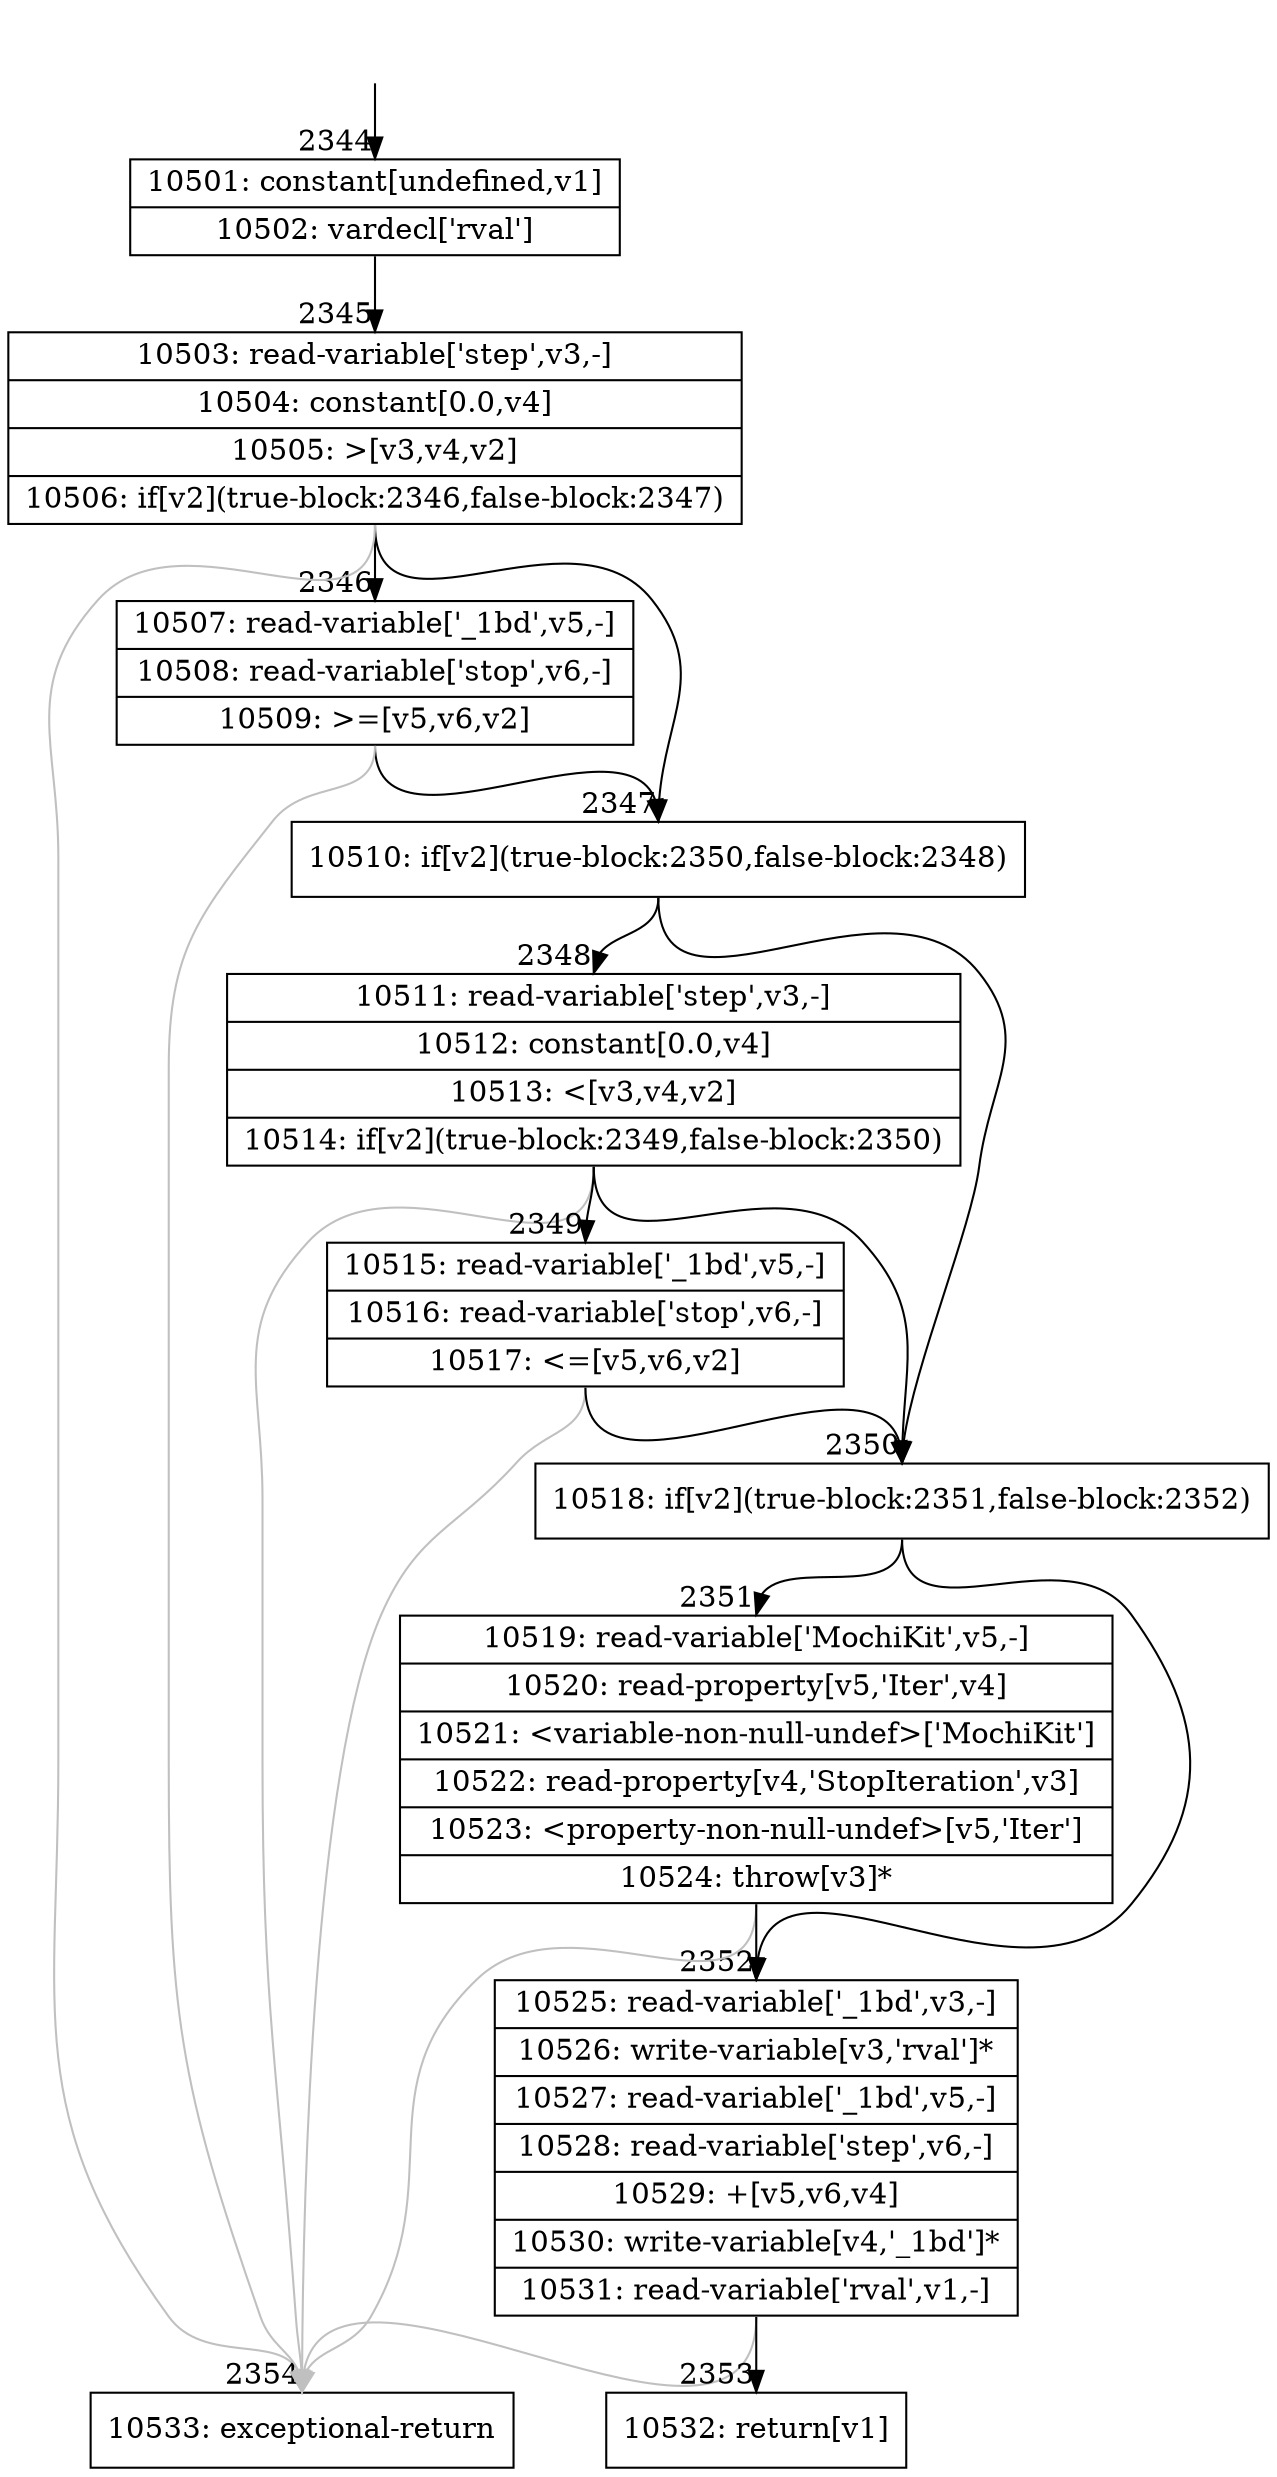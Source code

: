 digraph {
rankdir="TD"
BB_entry178[shape=none,label=""];
BB_entry178 -> BB2344 [tailport=s, headport=n, headlabel="    2344"]
BB2344 [shape=record label="{10501: constant[undefined,v1]|10502: vardecl['rval']}" ] 
BB2344 -> BB2345 [tailport=s, headport=n, headlabel="      2345"]
BB2345 [shape=record label="{10503: read-variable['step',v3,-]|10504: constant[0.0,v4]|10505: \>[v3,v4,v2]|10506: if[v2](true-block:2346,false-block:2347)}" ] 
BB2345 -> BB2347 [tailport=s, headport=n, headlabel="      2347"]
BB2345 -> BB2346 [tailport=s, headport=n, headlabel="      2346"]
BB2345 -> BB2354 [tailport=s, headport=n, color=gray, headlabel="      2354"]
BB2346 [shape=record label="{10507: read-variable['_1bd',v5,-]|10508: read-variable['stop',v6,-]|10509: \>=[v5,v6,v2]}" ] 
BB2346 -> BB2347 [tailport=s, headport=n]
BB2346 -> BB2354 [tailport=s, headport=n, color=gray]
BB2347 [shape=record label="{10510: if[v2](true-block:2350,false-block:2348)}" ] 
BB2347 -> BB2350 [tailport=s, headport=n, headlabel="      2350"]
BB2347 -> BB2348 [tailport=s, headport=n, headlabel="      2348"]
BB2348 [shape=record label="{10511: read-variable['step',v3,-]|10512: constant[0.0,v4]|10513: \<[v3,v4,v2]|10514: if[v2](true-block:2349,false-block:2350)}" ] 
BB2348 -> BB2350 [tailport=s, headport=n]
BB2348 -> BB2349 [tailport=s, headport=n, headlabel="      2349"]
BB2348 -> BB2354 [tailport=s, headport=n, color=gray]
BB2349 [shape=record label="{10515: read-variable['_1bd',v5,-]|10516: read-variable['stop',v6,-]|10517: \<=[v5,v6,v2]}" ] 
BB2349 -> BB2350 [tailport=s, headport=n]
BB2349 -> BB2354 [tailport=s, headport=n, color=gray]
BB2350 [shape=record label="{10518: if[v2](true-block:2351,false-block:2352)}" ] 
BB2350 -> BB2351 [tailport=s, headport=n, headlabel="      2351"]
BB2350 -> BB2352 [tailport=s, headport=n, headlabel="      2352"]
BB2351 [shape=record label="{10519: read-variable['MochiKit',v5,-]|10520: read-property[v5,'Iter',v4]|10521: \<variable-non-null-undef\>['MochiKit']|10522: read-property[v4,'StopIteration',v3]|10523: \<property-non-null-undef\>[v5,'Iter']|10524: throw[v3]*}" ] 
BB2351 -> BB2352 [tailport=s, headport=n]
BB2351 -> BB2354 [tailport=s, headport=n, color=gray]
BB2352 [shape=record label="{10525: read-variable['_1bd',v3,-]|10526: write-variable[v3,'rval']*|10527: read-variable['_1bd',v5,-]|10528: read-variable['step',v6,-]|10529: +[v5,v6,v4]|10530: write-variable[v4,'_1bd']*|10531: read-variable['rval',v1,-]}" ] 
BB2352 -> BB2353 [tailport=s, headport=n, headlabel="      2353"]
BB2352 -> BB2354 [tailport=s, headport=n, color=gray]
BB2353 [shape=record label="{10532: return[v1]}" ] 
BB2354 [shape=record label="{10533: exceptional-return}" ] 
//#$~ 1470
}
